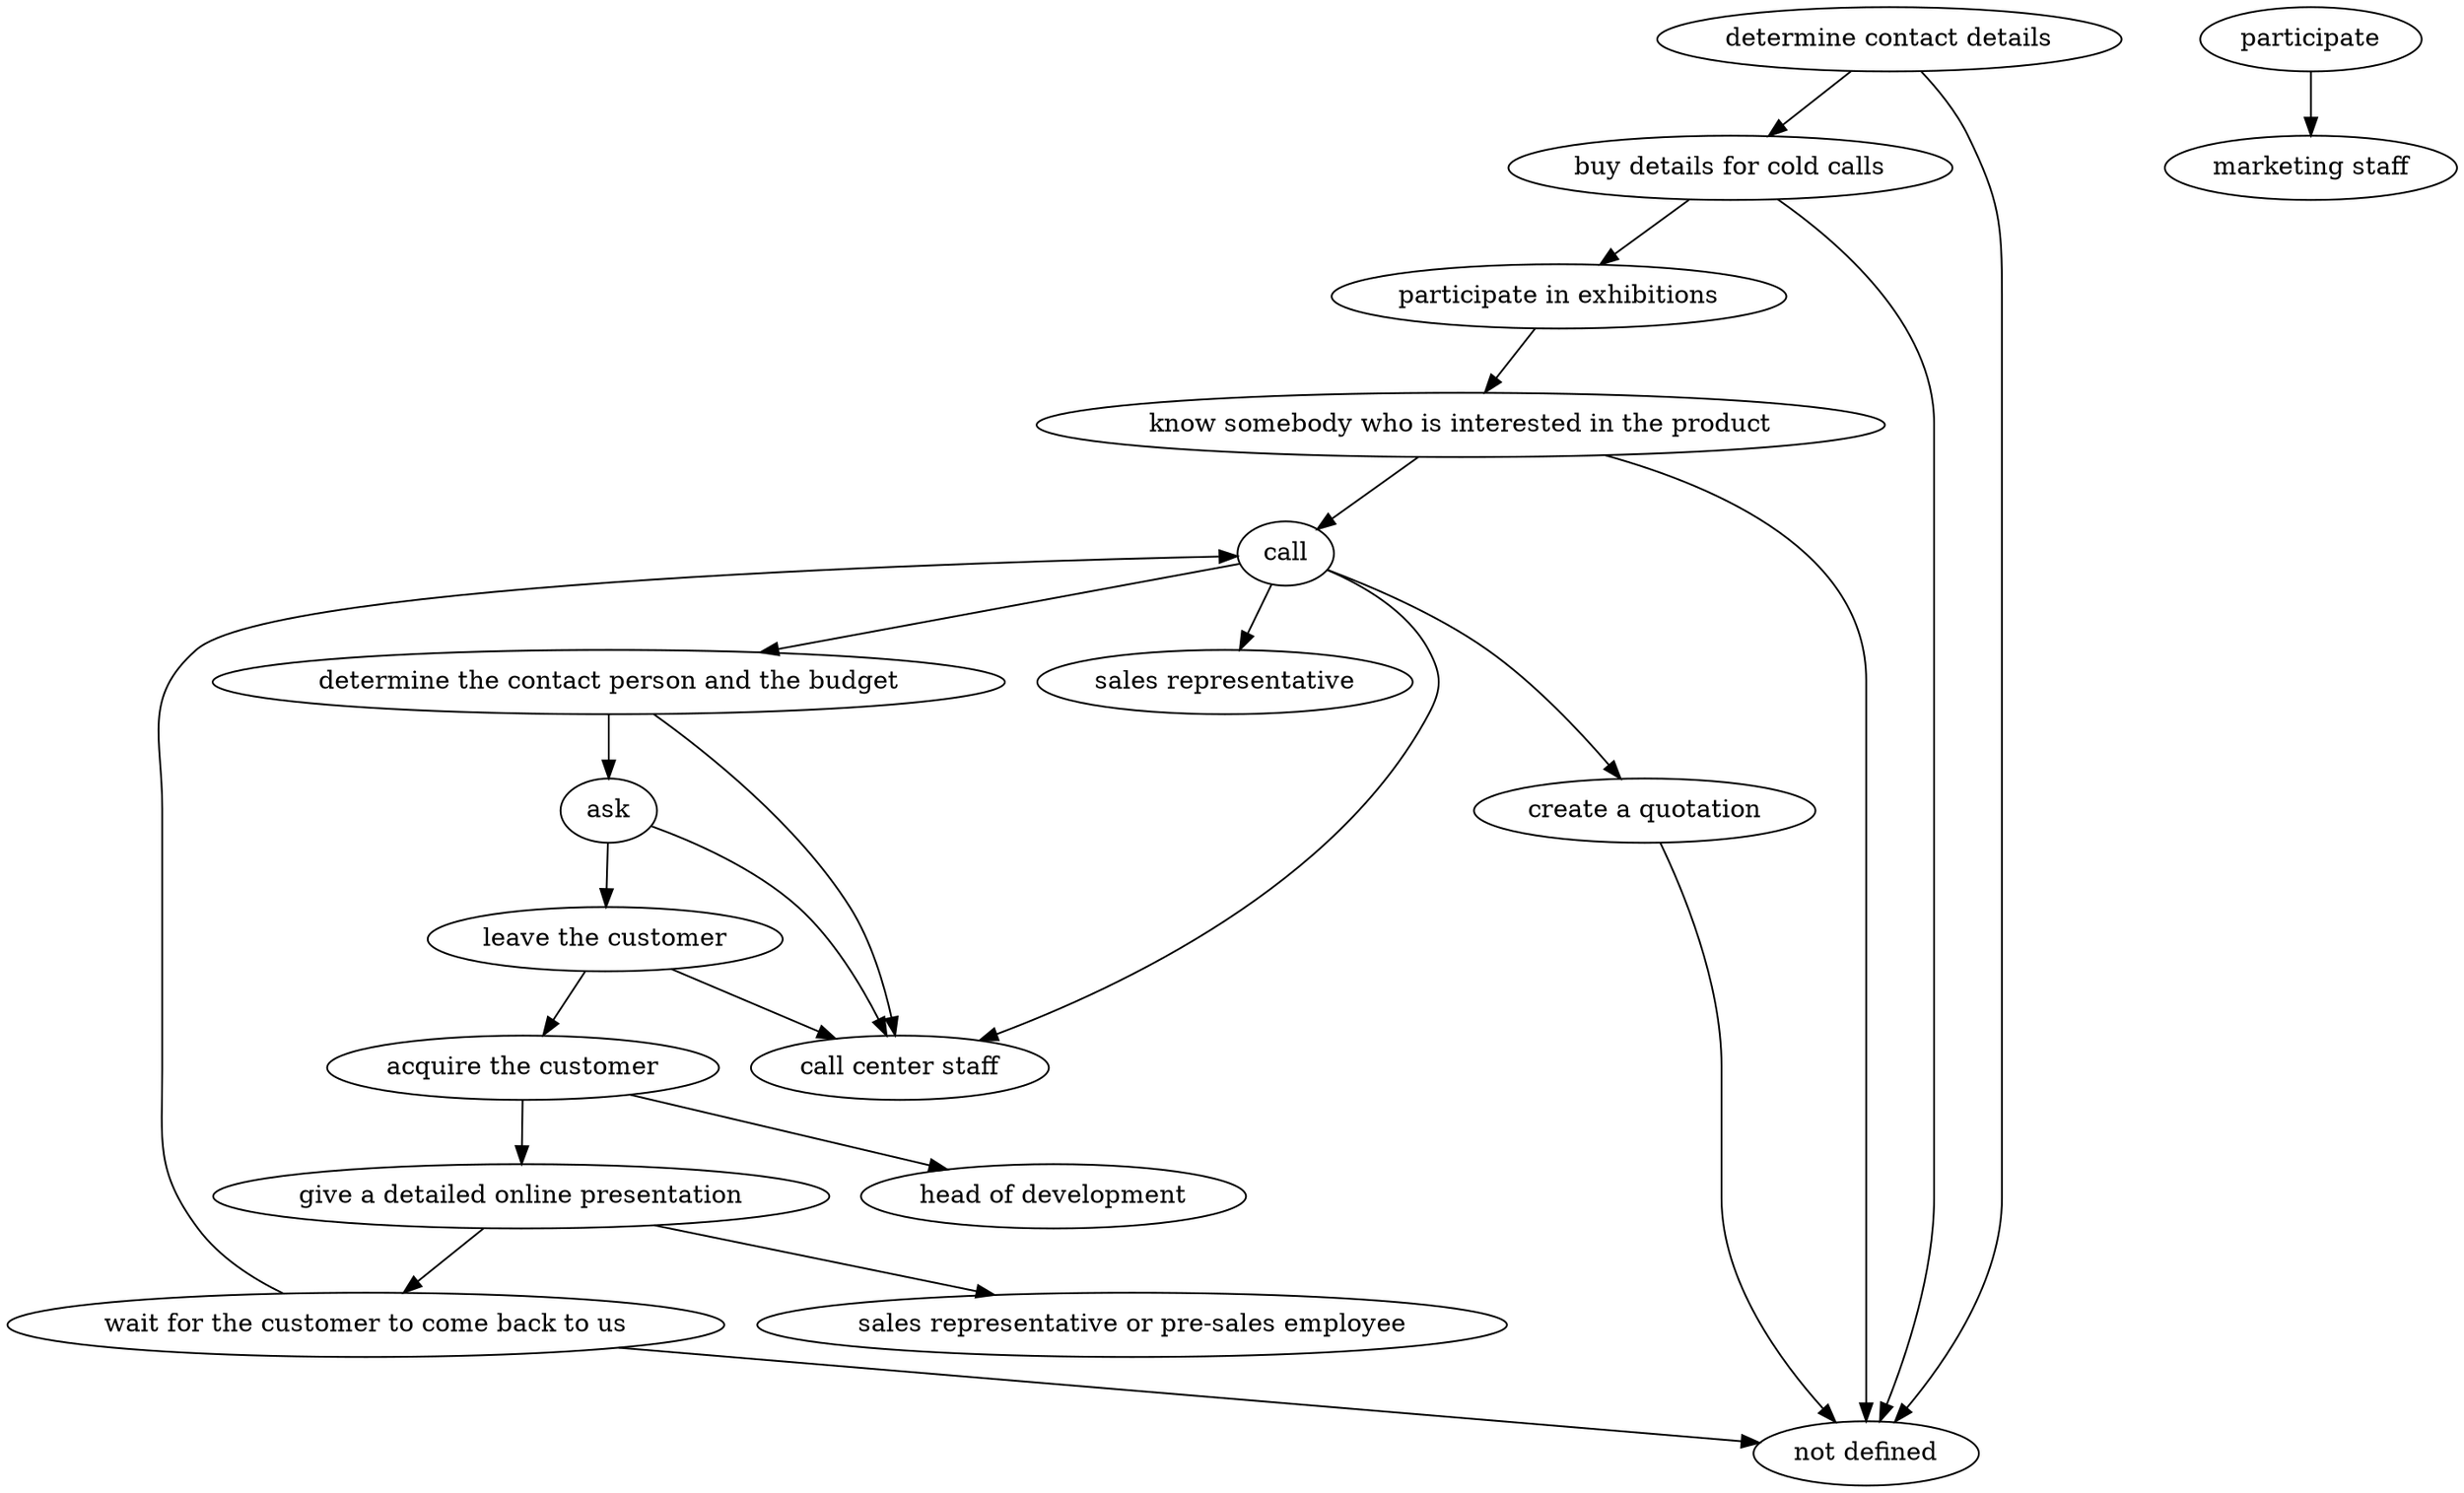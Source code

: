 strict digraph "doc-6.4" {
	graph [name="doc-6.4"];
	"determine contact details"	[attrs="{'type': 'Activity', 'label': 'determine contact details'}"];
	"buy details for cold calls"	[attrs="{'type': 'Activity', 'label': 'buy details for cold calls'}"];
	"determine contact details" -> "buy details for cold calls"	[attrs="{'type': 'flow', 'label': 'flow'}"];
	"not defined"	[attrs="{'type': 'Actor', 'label': 'not defined'}"];
	"determine contact details" -> "not defined"	[attrs="{'type': 'actor performer', 'label': 'actor performer'}"];
	"participate in exhibitions"	[attrs="{'type': 'Activity', 'label': 'participate in exhibitions'}"];
	"buy details for cold calls" -> "participate in exhibitions"	[attrs="{'type': 'flow', 'label': 'flow'}"];
	"buy details for cold calls" -> "not defined"	[attrs="{'type': 'actor performer', 'label': 'actor performer'}"];
	"know somebody who is interested in the product"	[attrs="{'type': 'Activity', 'label': 'know somebody who is interested in the product'}"];
	"participate in exhibitions" -> "know somebody who is interested in the product"	[attrs="{'type': 'flow', 'label': 'flow'}"];
	call	[attrs="{'type': 'Activity', 'label': 'call'}"];
	"know somebody who is interested in the product" -> call	[attrs="{'type': 'flow', 'label': 'flow'}"];
	"know somebody who is interested in the product" -> "not defined"	[attrs="{'type': 'actor performer', 'label': 'actor performer'}"];
	"determine the contact person and the budget"	[attrs="{'type': 'Activity', 'label': 'determine the contact person and the budget'}"];
	call -> "determine the contact person and the budget"	[attrs="{'type': 'flow', 'label': 'flow'}"];
	"create a quotation"	[attrs="{'type': 'Activity', 'label': 'create a quotation'}"];
	call -> "create a quotation"	[attrs="{'type': 'flow', 'label': 'flow'}"];
	"call center staff"	[attrs="{'type': 'Actor', 'label': 'call center staff'}"];
	call -> "call center staff"	[attrs="{'type': 'actor performer', 'label': 'actor performer'}"];
	"sales representative"	[attrs="{'type': 'Actor', 'label': 'sales representative'}"];
	call -> "sales representative"	[attrs="{'type': 'actor performer', 'label': 'actor performer'}"];
	ask	[attrs="{'type': 'Activity', 'label': 'ask'}"];
	"determine the contact person and the budget" -> ask	[attrs="{'type': 'flow', 'label': 'flow'}"];
	"determine the contact person and the budget" -> "call center staff"	[attrs="{'type': 'actor performer', 'label': 'actor performer'}"];
	"leave the customer"	[attrs="{'type': 'Activity', 'label': 'leave the customer'}"];
	ask -> "leave the customer"	[attrs="{'type': 'flow', 'label': 'flow'}"];
	ask -> "call center staff"	[attrs="{'type': 'actor performer', 'label': 'actor performer'}"];
	"acquire the customer"	[attrs="{'type': 'Activity', 'label': 'acquire the customer'}"];
	"leave the customer" -> "acquire the customer"	[attrs="{'type': 'flow', 'label': 'flow'}"];
	"leave the customer" -> "call center staff"	[attrs="{'type': 'actor performer', 'label': 'actor performer'}"];
	"give a detailed online presentation"	[attrs="{'type': 'Activity', 'label': 'give a detailed online presentation'}"];
	"acquire the customer" -> "give a detailed online presentation"	[attrs="{'type': 'flow', 'label': 'flow'}"];
	"head of development"	[attrs="{'type': 'Actor', 'label': 'head of development'}"];
	"acquire the customer" -> "head of development"	[attrs="{'type': 'actor performer', 'label': 'actor performer'}"];
	"wait for the customer to come back to us"	[attrs="{'type': 'Activity', 'label': 'wait for the customer to come back to us'}"];
	"give a detailed online presentation" -> "wait for the customer to come back to us"	[attrs="{'type': 'flow', 'label': 'flow'}"];
	"sales representative or pre-sales employee"	[attrs="{'type': 'Actor', 'label': 'sales representative or pre-sales employee'}"];
	"give a detailed online presentation" -> "sales representative or pre-sales employee"	[attrs="{'type': 'actor performer', 'label': 'actor performer'}"];
	"wait for the customer to come back to us" -> call	[attrs="{'type': 'flow', 'label': 'flow'}"];
	"wait for the customer to come back to us" -> "not defined"	[attrs="{'type': 'actor performer', 'label': 'actor performer'}"];
	"create a quotation" -> "not defined"	[attrs="{'type': 'actor performer', 'label': 'actor performer'}"];
	participate	[attrs="{'type': 'Activity', 'label': 'participate'}"];
	"marketing staff"	[attrs="{'type': 'Actor', 'label': 'marketing staff'}"];
	participate -> "marketing staff"	[attrs="{'type': 'actor performer', 'label': 'actor performer'}"];
}
